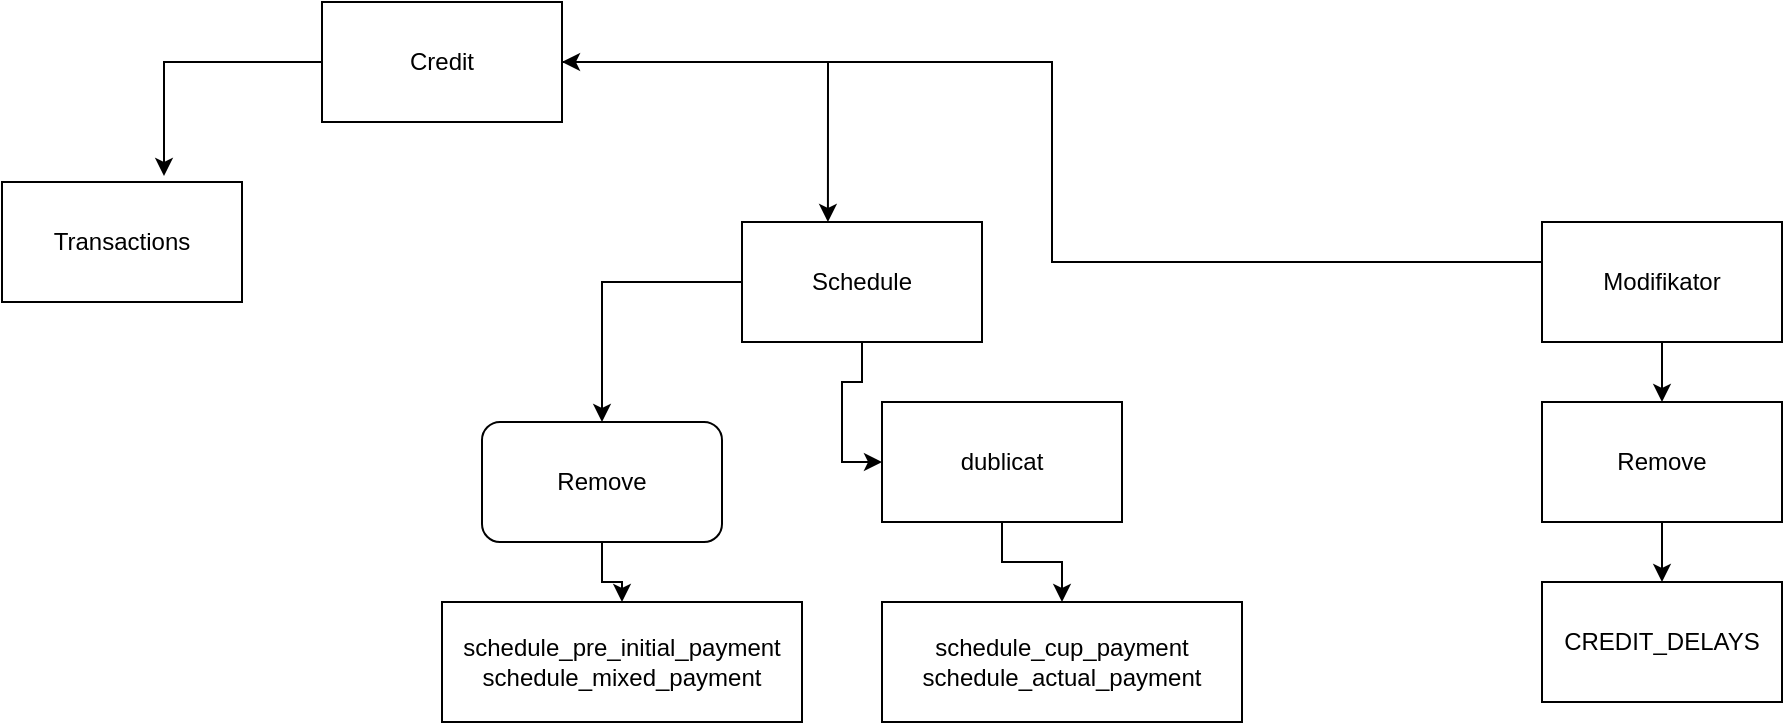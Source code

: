 <mxfile version="21.1.5" type="github">
  <diagram id="R2lEEEUBdFMjLlhIrx00" name="Page-1">
    <mxGraphModel dx="661" dy="458" grid="1" gridSize="10" guides="1" tooltips="1" connect="1" arrows="1" fold="1" page="1" pageScale="1" pageWidth="850" pageHeight="1100" math="0" shadow="0" extFonts="Permanent Marker^https://fonts.googleapis.com/css?family=Permanent+Marker">
      <root>
        <mxCell id="0" />
        <mxCell id="1" parent="0" />
        <mxCell id="rcFKjRx6TF9m-zaaV3Gp-4" style="edgeStyle=orthogonalEdgeStyle;rounded=0;orthogonalLoop=1;jettySize=auto;html=1;entryX=0.358;entryY=0;entryDx=0;entryDy=0;entryPerimeter=0;" edge="1" parent="1" source="rcFKjRx6TF9m-zaaV3Gp-1" target="rcFKjRx6TF9m-zaaV3Gp-3">
          <mxGeometry relative="1" as="geometry" />
        </mxCell>
        <mxCell id="rcFKjRx6TF9m-zaaV3Gp-5" style="edgeStyle=orthogonalEdgeStyle;rounded=0;orthogonalLoop=1;jettySize=auto;html=1;entryX=0.675;entryY=-0.05;entryDx=0;entryDy=0;entryPerimeter=0;" edge="1" parent="1" source="rcFKjRx6TF9m-zaaV3Gp-1" target="rcFKjRx6TF9m-zaaV3Gp-2">
          <mxGeometry relative="1" as="geometry" />
        </mxCell>
        <mxCell id="rcFKjRx6TF9m-zaaV3Gp-1" value="Credit" style="rounded=0;whiteSpace=wrap;html=1;" vertex="1" parent="1">
          <mxGeometry x="310" y="50" width="120" height="60" as="geometry" />
        </mxCell>
        <mxCell id="rcFKjRx6TF9m-zaaV3Gp-2" value="Transactions" style="rounded=0;whiteSpace=wrap;html=1;" vertex="1" parent="1">
          <mxGeometry x="150" y="140" width="120" height="60" as="geometry" />
        </mxCell>
        <mxCell id="rcFKjRx6TF9m-zaaV3Gp-7" style="edgeStyle=orthogonalEdgeStyle;rounded=0;orthogonalLoop=1;jettySize=auto;html=1;" edge="1" parent="1" source="rcFKjRx6TF9m-zaaV3Gp-3" target="rcFKjRx6TF9m-zaaV3Gp-6">
          <mxGeometry relative="1" as="geometry" />
        </mxCell>
        <mxCell id="rcFKjRx6TF9m-zaaV3Gp-12" style="edgeStyle=orthogonalEdgeStyle;rounded=0;orthogonalLoop=1;jettySize=auto;html=1;entryX=0;entryY=0.5;entryDx=0;entryDy=0;" edge="1" parent="1" source="rcFKjRx6TF9m-zaaV3Gp-3" target="rcFKjRx6TF9m-zaaV3Gp-11">
          <mxGeometry relative="1" as="geometry" />
        </mxCell>
        <mxCell id="rcFKjRx6TF9m-zaaV3Gp-3" value="&lt;div&gt;Schedule&lt;/div&gt;" style="rounded=0;whiteSpace=wrap;html=1;" vertex="1" parent="1">
          <mxGeometry x="520" y="160" width="120" height="60" as="geometry" />
        </mxCell>
        <mxCell id="rcFKjRx6TF9m-zaaV3Gp-8" style="edgeStyle=orthogonalEdgeStyle;rounded=0;orthogonalLoop=1;jettySize=auto;html=1;" edge="1" parent="1" source="rcFKjRx6TF9m-zaaV3Gp-6" target="rcFKjRx6TF9m-zaaV3Gp-10">
          <mxGeometry relative="1" as="geometry">
            <mxPoint x="570" y="360" as="targetPoint" />
          </mxGeometry>
        </mxCell>
        <mxCell id="rcFKjRx6TF9m-zaaV3Gp-6" value="Remove" style="rounded=1;whiteSpace=wrap;html=1;" vertex="1" parent="1">
          <mxGeometry x="390" y="260" width="120" height="60" as="geometry" />
        </mxCell>
        <mxCell id="rcFKjRx6TF9m-zaaV3Gp-10" value="&lt;div&gt;schedule_pre_initial_payment&lt;/div&gt;&lt;div&gt;schedule_mixed_payment&lt;br&gt;&lt;/div&gt;" style="rounded=0;whiteSpace=wrap;html=1;" vertex="1" parent="1">
          <mxGeometry x="370" y="350" width="180" height="60" as="geometry" />
        </mxCell>
        <mxCell id="rcFKjRx6TF9m-zaaV3Gp-15" style="edgeStyle=orthogonalEdgeStyle;rounded=0;orthogonalLoop=1;jettySize=auto;html=1;" edge="1" parent="1" source="rcFKjRx6TF9m-zaaV3Gp-11" target="rcFKjRx6TF9m-zaaV3Gp-14">
          <mxGeometry relative="1" as="geometry" />
        </mxCell>
        <mxCell id="rcFKjRx6TF9m-zaaV3Gp-11" value="dublicat" style="rounded=0;whiteSpace=wrap;html=1;" vertex="1" parent="1">
          <mxGeometry x="590" y="250" width="120" height="60" as="geometry" />
        </mxCell>
        <mxCell id="rcFKjRx6TF9m-zaaV3Gp-14" value="&lt;div&gt;schedule_cup_payment&lt;/div&gt;&lt;div&gt;schedule_actual_payment&lt;br&gt;&lt;/div&gt;" style="rounded=0;whiteSpace=wrap;html=1;" vertex="1" parent="1">
          <mxGeometry x="590" y="350" width="180" height="60" as="geometry" />
        </mxCell>
        <mxCell id="rcFKjRx6TF9m-zaaV3Gp-18" style="edgeStyle=orthogonalEdgeStyle;rounded=0;orthogonalLoop=1;jettySize=auto;html=1;entryX=1;entryY=0.5;entryDx=0;entryDy=0;" edge="1" parent="1" source="rcFKjRx6TF9m-zaaV3Gp-17" target="rcFKjRx6TF9m-zaaV3Gp-1">
          <mxGeometry relative="1" as="geometry">
            <Array as="points">
              <mxPoint x="675" y="180" />
              <mxPoint x="675" y="80" />
            </Array>
          </mxGeometry>
        </mxCell>
        <mxCell id="rcFKjRx6TF9m-zaaV3Gp-20" style="edgeStyle=orthogonalEdgeStyle;rounded=0;orthogonalLoop=1;jettySize=auto;html=1;entryX=0.5;entryY=0;entryDx=0;entryDy=0;" edge="1" parent="1" source="rcFKjRx6TF9m-zaaV3Gp-17" target="rcFKjRx6TF9m-zaaV3Gp-19">
          <mxGeometry relative="1" as="geometry" />
        </mxCell>
        <mxCell id="rcFKjRx6TF9m-zaaV3Gp-17" value="Modifikator" style="rounded=0;whiteSpace=wrap;html=1;" vertex="1" parent="1">
          <mxGeometry x="920" y="160" width="120" height="60" as="geometry" />
        </mxCell>
        <mxCell id="rcFKjRx6TF9m-zaaV3Gp-22" style="edgeStyle=orthogonalEdgeStyle;rounded=0;orthogonalLoop=1;jettySize=auto;html=1;entryX=0.5;entryY=0;entryDx=0;entryDy=0;" edge="1" parent="1" source="rcFKjRx6TF9m-zaaV3Gp-19" target="rcFKjRx6TF9m-zaaV3Gp-21">
          <mxGeometry relative="1" as="geometry" />
        </mxCell>
        <mxCell id="rcFKjRx6TF9m-zaaV3Gp-19" value="Remove" style="rounded=0;whiteSpace=wrap;html=1;" vertex="1" parent="1">
          <mxGeometry x="920" y="250" width="120" height="60" as="geometry" />
        </mxCell>
        <mxCell id="rcFKjRx6TF9m-zaaV3Gp-21" value="CREDIT_DELAYS" style="rounded=0;whiteSpace=wrap;html=1;" vertex="1" parent="1">
          <mxGeometry x="920" y="340" width="120" height="60" as="geometry" />
        </mxCell>
      </root>
    </mxGraphModel>
  </diagram>
</mxfile>
